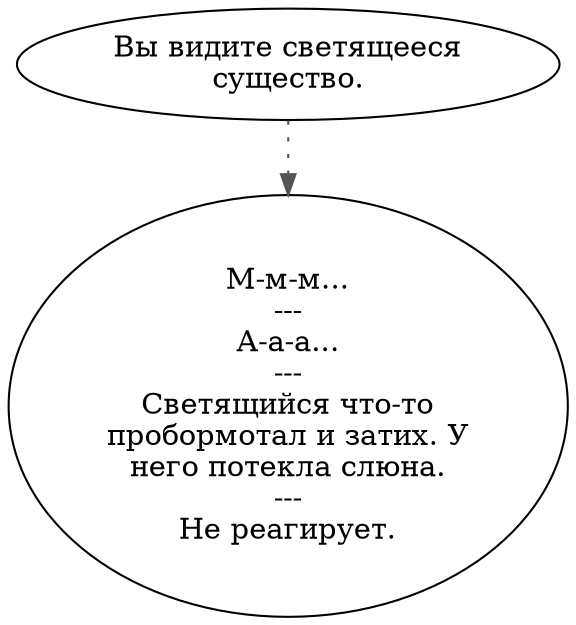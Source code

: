 digraph glowone {
  "start" [style=filled       fillcolor="#FFFFFF"       color="#000000"]
  "start" -> "do_dialogue" [style=dotted color="#555555"]
  "start" [label="Вы видите светящееся\nсущество."]
  "do_dialogue" [style=filled       fillcolor="#FFFFFF"       color="#000000"]
  "do_dialogue" [label="М-м-м...\n---\nА-а-а...\n---\nСветящийся что-то\nпробормотал и затих. У\nнего потекла слюна.\n---\nНе реагирует."]
}